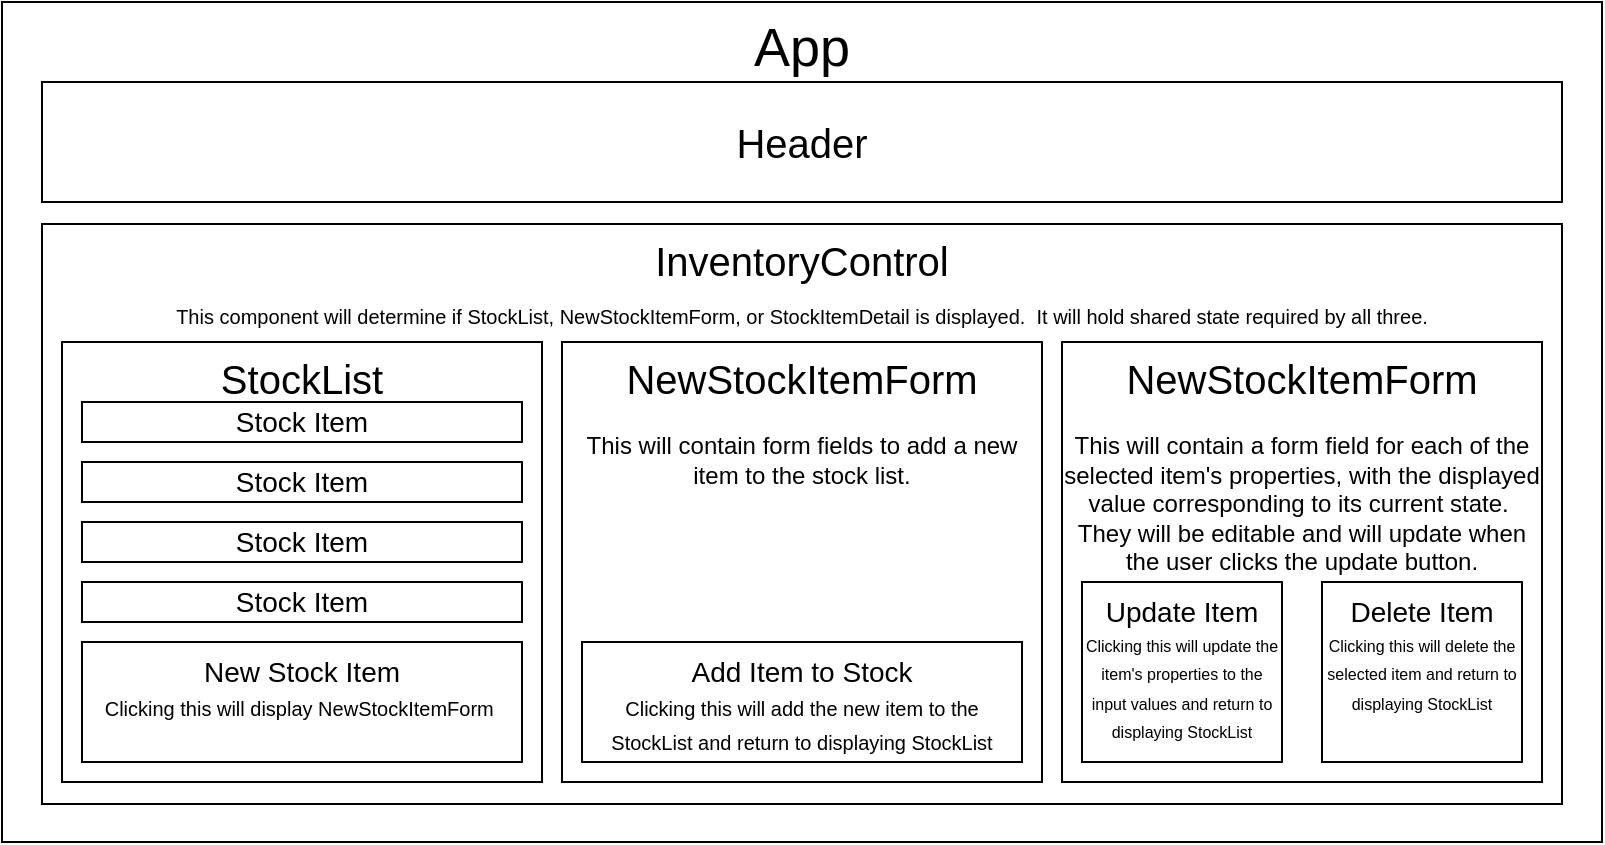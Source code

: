 <mxfile version="22.1.7" type="github">
  <diagram name="Page-1" id="FDXaYBwRhG_A8-mdK8wv">
    <mxGraphModel dx="794" dy="419" grid="1" gridSize="10" guides="1" tooltips="1" connect="1" arrows="1" fold="1" page="1" pageScale="1" pageWidth="850" pageHeight="1100" math="0" shadow="0">
      <root>
        <mxCell id="0" />
        <mxCell id="1" parent="0" />
        <mxCell id="TWeQiFtrZ5BaUIxIDIPl-1" value="App" style="rounded=0;whiteSpace=wrap;html=1;verticalAlign=top;fontSize=27;" vertex="1" parent="1">
          <mxGeometry x="10" y="10" width="800" height="420" as="geometry" />
        </mxCell>
        <mxCell id="TWeQiFtrZ5BaUIxIDIPl-2" value="&lt;font style=&quot;font-size: 20px;&quot;&gt;Header&lt;/font&gt;" style="rounded=0;whiteSpace=wrap;html=1;" vertex="1" parent="1">
          <mxGeometry x="30" y="50" width="760" height="60" as="geometry" />
        </mxCell>
        <mxCell id="TWeQiFtrZ5BaUIxIDIPl-3" value="InventoryControl&lt;br style=&quot;font-size: 19px;&quot;&gt;&lt;font style=&quot;font-size: 10px;&quot;&gt;This&lt;/font&gt;&lt;font size=&quot;1&quot; style=&quot;&quot;&gt;&amp;nbsp;component will determine if StockList, NewStockItemForm, or StockItemDetail is displayed.&amp;nbsp; It will hold shared state required by all three.&lt;/font&gt;" style="rounded=0;whiteSpace=wrap;html=1;verticalAlign=top;fontSize=20;" vertex="1" parent="1">
          <mxGeometry x="30" y="121" width="760" height="290" as="geometry" />
        </mxCell>
        <mxCell id="TWeQiFtrZ5BaUIxIDIPl-4" value="&lt;font style=&quot;font-size: 20px;&quot;&gt;StockList&lt;/font&gt;" style="rounded=0;whiteSpace=wrap;html=1;verticalAlign=top;fontSize=17;" vertex="1" parent="1">
          <mxGeometry x="40" y="180" width="240" height="220" as="geometry" />
        </mxCell>
        <mxCell id="TWeQiFtrZ5BaUIxIDIPl-5" value="&lt;font style=&quot;&quot;&gt;&lt;font style=&quot;font-size: 20px;&quot;&gt;NewStockItemForm&lt;/font&gt;&lt;br&gt;&lt;br&gt;This will contain form fields to add a new item to the stock list.&lt;br&gt;&lt;/font&gt;" style="rounded=0;whiteSpace=wrap;html=1;verticalAlign=top;" vertex="1" parent="1">
          <mxGeometry x="290" y="180" width="240" height="220" as="geometry" />
        </mxCell>
        <mxCell id="TWeQiFtrZ5BaUIxIDIPl-7" value="New Stock Item&lt;br style=&quot;font-size: 13px;&quot;&gt;&lt;font size=&quot;1&quot;&gt;Clicking this will display NewStockItemForm&amp;nbsp;&lt;/font&gt;" style="rounded=0;whiteSpace=wrap;html=1;verticalAlign=top;fontSize=14;" vertex="1" parent="1">
          <mxGeometry x="50" y="330" width="220" height="60" as="geometry" />
        </mxCell>
        <mxCell id="TWeQiFtrZ5BaUIxIDIPl-9" value="Add Item to Stock&lt;br style=&quot;font-size: 13px;&quot;&gt;&lt;font size=&quot;1&quot;&gt;Clicking this will add the new item to the StockList and return to displaying StockList&lt;/font&gt;" style="rounded=0;whiteSpace=wrap;html=1;verticalAlign=top;fontSize=14;" vertex="1" parent="1">
          <mxGeometry x="300" y="330" width="220" height="60" as="geometry" />
        </mxCell>
        <mxCell id="TWeQiFtrZ5BaUIxIDIPl-10" value="&lt;font style=&quot;font-size: 14px;&quot;&gt;Stock Item&lt;/font&gt;" style="rounded=0;whiteSpace=wrap;html=1;" vertex="1" parent="1">
          <mxGeometry x="50" y="210" width="220" height="20" as="geometry" />
        </mxCell>
        <mxCell id="TWeQiFtrZ5BaUIxIDIPl-11" value="&lt;font style=&quot;font-size: 14px;&quot;&gt;Stock Item&lt;/font&gt;" style="rounded=0;whiteSpace=wrap;html=1;" vertex="1" parent="1">
          <mxGeometry x="50" y="240" width="220" height="20" as="geometry" />
        </mxCell>
        <mxCell id="TWeQiFtrZ5BaUIxIDIPl-12" value="&lt;font style=&quot;font-size: 14px;&quot;&gt;Stock Item&lt;/font&gt;" style="rounded=0;whiteSpace=wrap;html=1;" vertex="1" parent="1">
          <mxGeometry x="50" y="270" width="220" height="20" as="geometry" />
        </mxCell>
        <mxCell id="TWeQiFtrZ5BaUIxIDIPl-13" value="&lt;font style=&quot;font-size: 14px;&quot;&gt;Stock Item&lt;/font&gt;" style="rounded=0;whiteSpace=wrap;html=1;" vertex="1" parent="1">
          <mxGeometry x="50" y="300" width="220" height="20" as="geometry" />
        </mxCell>
        <mxCell id="TWeQiFtrZ5BaUIxIDIPl-16" value="&lt;font style=&quot;&quot;&gt;&lt;font style=&quot;font-size: 20px;&quot;&gt;NewStockItemForm&lt;/font&gt;&lt;br&gt;&lt;br&gt;This will contain a form field for each of the selected item&#39;s properties, with the displayed value corresponding to its current state.&amp;nbsp; They will be editable and will update when the user clicks the update button.&lt;br&gt;&lt;/font&gt;" style="rounded=0;whiteSpace=wrap;html=1;verticalAlign=top;" vertex="1" parent="1">
          <mxGeometry x="540" y="180" width="240" height="220" as="geometry" />
        </mxCell>
        <mxCell id="TWeQiFtrZ5BaUIxIDIPl-17" value="&lt;font style=&quot;&quot;&gt;&lt;span style=&quot;font-size: 14px;&quot;&gt;Update Item&lt;/span&gt;&lt;br&gt;&lt;font style=&quot;font-size: 8px;&quot;&gt;Clicking this will update the item&#39;s properties to the input values and return to displaying StockList&lt;/font&gt;&lt;br&gt;&lt;/font&gt;" style="rounded=0;whiteSpace=wrap;html=1;verticalAlign=top;" vertex="1" parent="1">
          <mxGeometry x="550" y="300" width="100" height="90" as="geometry" />
        </mxCell>
        <mxCell id="TWeQiFtrZ5BaUIxIDIPl-18" value="&lt;font style=&quot;&quot;&gt;&lt;span style=&quot;font-size: 14px;&quot;&gt;Delete Item&lt;/span&gt;&lt;br&gt;&lt;font style=&quot;font-size: 8px;&quot;&gt;Clicking this will delete the selected item and return to displaying StockList&lt;/font&gt;&lt;br&gt;&lt;/font&gt;" style="rounded=0;whiteSpace=wrap;html=1;verticalAlign=top;" vertex="1" parent="1">
          <mxGeometry x="670" y="300" width="100" height="90" as="geometry" />
        </mxCell>
      </root>
    </mxGraphModel>
  </diagram>
</mxfile>
